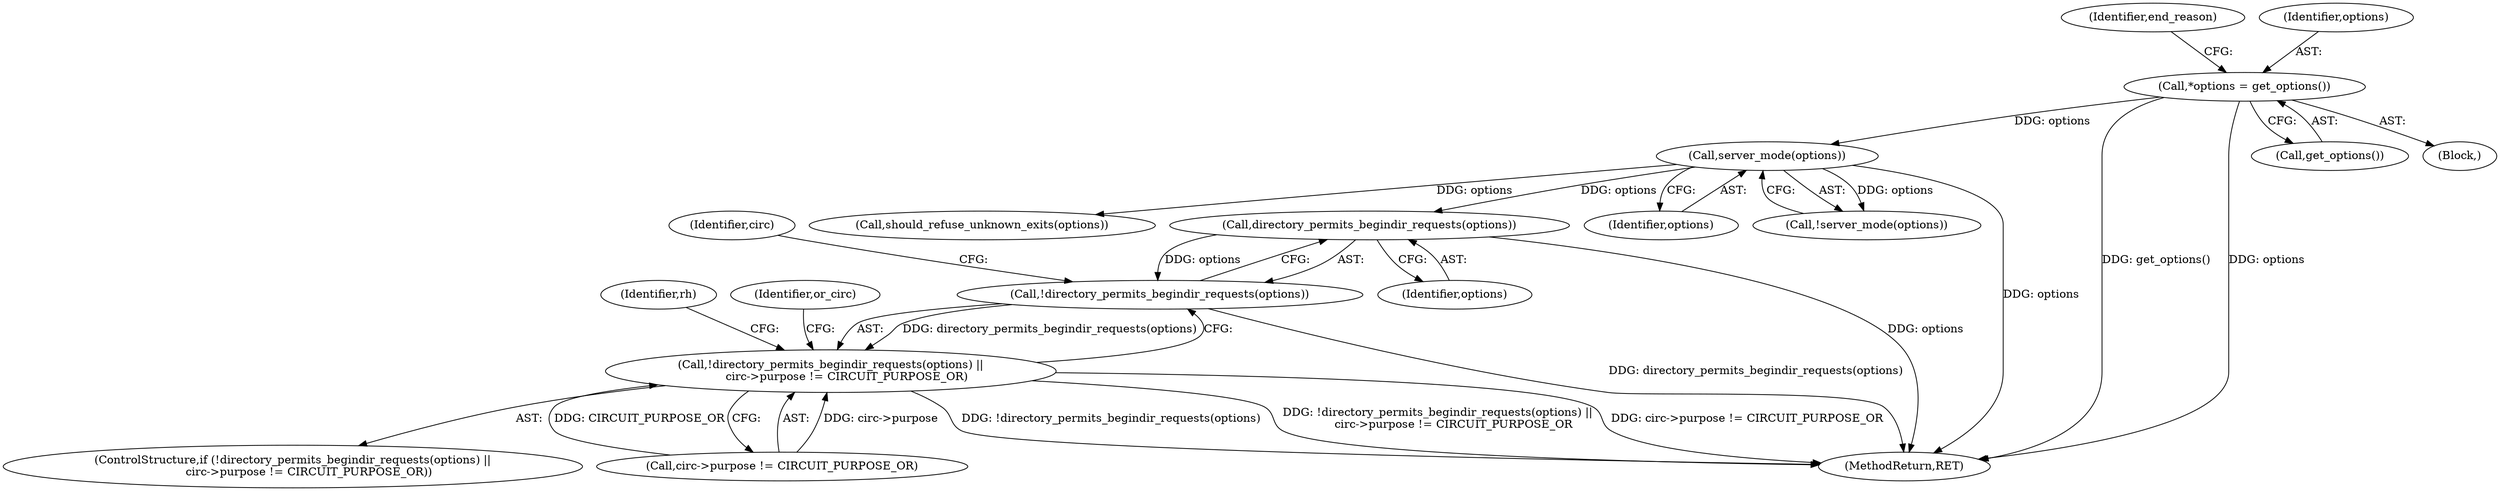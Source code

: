 digraph "0_tor_79b59a2dfcb68897ee89d98587d09e55f07e68d7@pointer" {
"1000321" [label="(Call,directory_permits_begindir_requests(options))"];
"1000177" [label="(Call,server_mode(options))"];
"1000140" [label="(Call,*options = get_options())"];
"1000320" [label="(Call,!directory_permits_begindir_requests(options))"];
"1000319" [label="(Call,!directory_permits_begindir_requests(options) ||\n         circ->purpose != CIRCUIT_PURPOSE_OR)"];
"1000318" [label="(ControlStructure,if (!directory_permits_begindir_requests(options) ||\n         circ->purpose != CIRCUIT_PURPOSE_OR))"];
"1000142" [label="(Call,get_options())"];
"1000340" [label="(Identifier,or_circ)"];
"1000147" [label="(Identifier,end_reason)"];
"1000319" [label="(Call,!directory_permits_begindir_requests(options) ||\n         circ->purpose != CIRCUIT_PURPOSE_OR)"];
"1000697" [label="(MethodReturn,RET)"];
"1000331" [label="(Identifier,rh)"];
"1000323" [label="(Call,circ->purpose != CIRCUIT_PURPOSE_OR)"];
"1000276" [label="(Call,should_refuse_unknown_exits(options))"];
"1000124" [label="(Block,)"];
"1000325" [label="(Identifier,circ)"];
"1000321" [label="(Call,directory_permits_begindir_requests(options))"];
"1000176" [label="(Call,!server_mode(options))"];
"1000322" [label="(Identifier,options)"];
"1000178" [label="(Identifier,options)"];
"1000140" [label="(Call,*options = get_options())"];
"1000141" [label="(Identifier,options)"];
"1000320" [label="(Call,!directory_permits_begindir_requests(options))"];
"1000177" [label="(Call,server_mode(options))"];
"1000321" -> "1000320"  [label="AST: "];
"1000321" -> "1000322"  [label="CFG: "];
"1000322" -> "1000321"  [label="AST: "];
"1000320" -> "1000321"  [label="CFG: "];
"1000321" -> "1000697"  [label="DDG: options"];
"1000321" -> "1000320"  [label="DDG: options"];
"1000177" -> "1000321"  [label="DDG: options"];
"1000177" -> "1000176"  [label="AST: "];
"1000177" -> "1000178"  [label="CFG: "];
"1000178" -> "1000177"  [label="AST: "];
"1000176" -> "1000177"  [label="CFG: "];
"1000177" -> "1000697"  [label="DDG: options"];
"1000177" -> "1000176"  [label="DDG: options"];
"1000140" -> "1000177"  [label="DDG: options"];
"1000177" -> "1000276"  [label="DDG: options"];
"1000140" -> "1000124"  [label="AST: "];
"1000140" -> "1000142"  [label="CFG: "];
"1000141" -> "1000140"  [label="AST: "];
"1000142" -> "1000140"  [label="AST: "];
"1000147" -> "1000140"  [label="CFG: "];
"1000140" -> "1000697"  [label="DDG: get_options()"];
"1000140" -> "1000697"  [label="DDG: options"];
"1000320" -> "1000319"  [label="AST: "];
"1000325" -> "1000320"  [label="CFG: "];
"1000319" -> "1000320"  [label="CFG: "];
"1000320" -> "1000697"  [label="DDG: directory_permits_begindir_requests(options)"];
"1000320" -> "1000319"  [label="DDG: directory_permits_begindir_requests(options)"];
"1000319" -> "1000318"  [label="AST: "];
"1000319" -> "1000323"  [label="CFG: "];
"1000323" -> "1000319"  [label="AST: "];
"1000331" -> "1000319"  [label="CFG: "];
"1000340" -> "1000319"  [label="CFG: "];
"1000319" -> "1000697"  [label="DDG: !directory_permits_begindir_requests(options) ||\n         circ->purpose != CIRCUIT_PURPOSE_OR"];
"1000319" -> "1000697"  [label="DDG: circ->purpose != CIRCUIT_PURPOSE_OR"];
"1000319" -> "1000697"  [label="DDG: !directory_permits_begindir_requests(options)"];
"1000323" -> "1000319"  [label="DDG: circ->purpose"];
"1000323" -> "1000319"  [label="DDG: CIRCUIT_PURPOSE_OR"];
}
